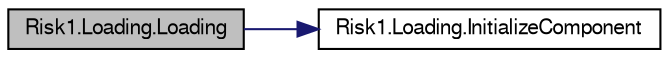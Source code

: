 digraph G
{
  bgcolor="transparent";
  edge [fontname="FreeSans",fontsize="10",labelfontname="FreeSans",labelfontsize="10"];
  node [fontname="FreeSans",fontsize="10",shape=record];
  rankdir="LR";
  Node1 [label="Risk1.Loading.Loading",height=0.2,width=0.4,color="black", fillcolor="grey75", style="filled" fontcolor="black"];
  Node1 -> Node2 [color="midnightblue",fontsize="10",style="solid",fontname="FreeSans"];
  Node2 [label="Risk1.Loading.InitializeComponent",height=0.2,width=0.4,color="black",URL="$classRisk1_1_1Loading.html#aad8a66cbe31bc345c7223c36baae669b",tooltip="Required method for Designer support - do not modify the contents of this method with the code editor..."];
}
